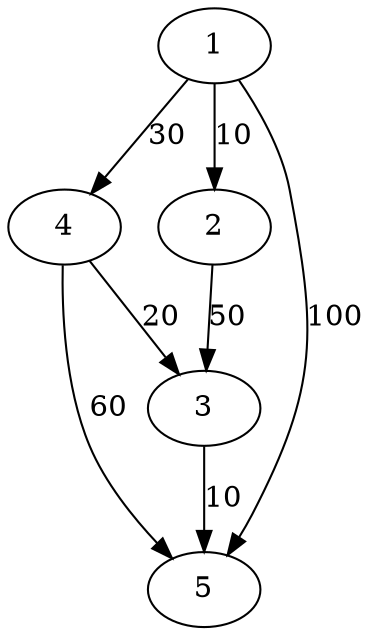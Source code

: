 digraph G{
	1->4[label="30"];
	1->2[label="10"];
	1->5[label="100"];
	2->3[label="50"];
	4->3[label="20"];
	4->5[label="60"];
	3->5[label="10"];

}
